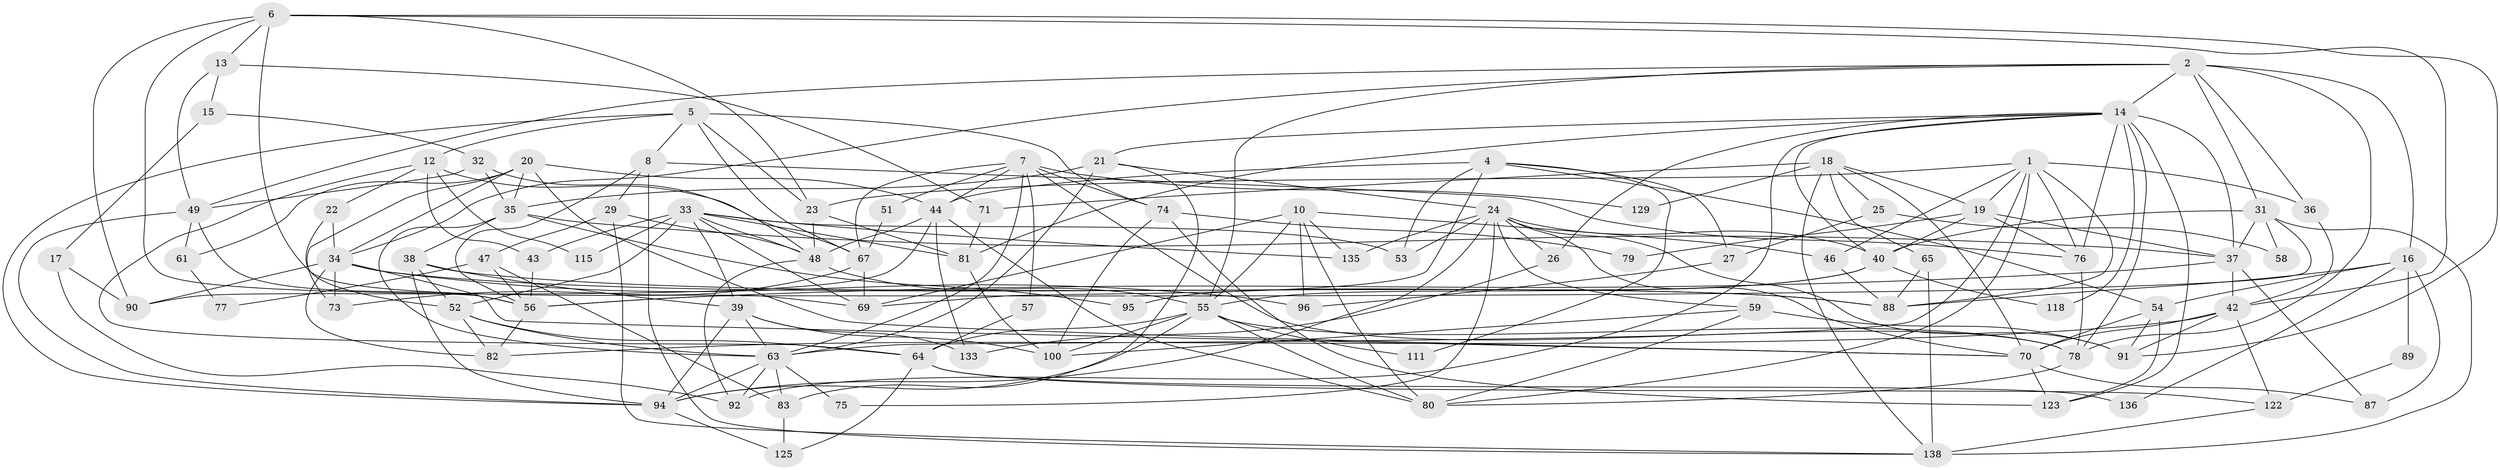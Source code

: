// Generated by graph-tools (version 1.1) at 2025/24/03/03/25 07:24:04]
// undirected, 91 vertices, 224 edges
graph export_dot {
graph [start="1"]
  node [color=gray90,style=filled];
  1 [super="+85"];
  2 [super="+3"];
  4 [super="+101"];
  5 [super="+11"];
  6 [super="+107"];
  7 [super="+9"];
  8;
  10 [super="+99"];
  12 [super="+106"];
  13 [super="+28"];
  14 [super="+45"];
  15;
  16 [super="+72"];
  17;
  18 [super="+102"];
  19 [super="+128"];
  20 [super="+126"];
  21 [super="+30"];
  22;
  23 [super="+120"];
  24 [super="+50"];
  25;
  26 [super="+124"];
  27;
  29 [super="+41"];
  31 [super="+134"];
  32 [super="+93"];
  33 [super="+62"];
  34 [super="+60"];
  35 [super="+86"];
  36;
  37 [super="+112"];
  38 [super="+109"];
  39;
  40 [super="+105"];
  42 [super="+117"];
  43;
  44 [super="+137"];
  46;
  47;
  48 [super="+116"];
  49 [super="+131"];
  51;
  52 [super="+113"];
  53;
  54 [super="+130"];
  55 [super="+132"];
  56 [super="+97"];
  57;
  58;
  59;
  61;
  63 [super="+68"];
  64 [super="+66"];
  65;
  67 [super="+127"];
  69;
  70 [super="+84"];
  71;
  73;
  74 [super="+104"];
  75;
  76 [super="+103"];
  77;
  78 [super="+108"];
  79;
  80 [super="+114"];
  81 [super="+119"];
  82;
  83;
  87;
  88 [super="+121"];
  89;
  90;
  91 [super="+110"];
  92;
  94 [super="+98"];
  95;
  96;
  100;
  111;
  115;
  118;
  122;
  123;
  125;
  129;
  133;
  135;
  136;
  138;
  1 -- 23;
  1 -- 63;
  1 -- 76;
  1 -- 88;
  1 -- 80;
  1 -- 19;
  1 -- 36;
  1 -- 46;
  2 -- 49;
  2 -- 34;
  2 -- 36;
  2 -- 31;
  2 -- 14;
  2 -- 16;
  2 -- 78;
  2 -- 55;
  4 -- 69;
  4 -- 27;
  4 -- 53;
  4 -- 54;
  4 -- 44;
  4 -- 111;
  5 -- 94;
  5 -- 23;
  5 -- 74;
  5 -- 8;
  5 -- 67;
  5 -- 12;
  6 -- 69;
  6 -- 56;
  6 -- 90;
  6 -- 23;
  6 -- 42;
  6 -- 91;
  6 -- 13;
  7 -- 67;
  7 -- 51;
  7 -- 74;
  7 -- 78;
  7 -- 129;
  7 -- 63;
  7 -- 57;
  7 -- 44;
  8 -- 138;
  8 -- 56;
  8 -- 29;
  8 -- 76;
  10 -- 69;
  10 -- 96;
  10 -- 135;
  10 -- 80;
  10 -- 46;
  10 -- 55;
  12 -- 43;
  12 -- 115;
  12 -- 67 [weight=2];
  12 -- 22;
  12 -- 64;
  13 -- 49;
  13 -- 15;
  13 -- 71;
  14 -- 21;
  14 -- 40;
  14 -- 92;
  14 -- 118;
  14 -- 123;
  14 -- 37;
  14 -- 26;
  14 -- 76;
  14 -- 78;
  14 -- 81;
  15 -- 17;
  15 -- 32;
  16 -- 87;
  16 -- 136;
  16 -- 88;
  16 -- 89;
  16 -- 54;
  17 -- 90;
  17 -- 92;
  18 -- 65;
  18 -- 25;
  18 -- 19;
  18 -- 129;
  18 -- 71;
  18 -- 138;
  18 -- 70;
  19 -- 79;
  19 -- 37;
  19 -- 40;
  19 -- 76;
  20 -- 61;
  20 -- 73;
  20 -- 70;
  20 -- 34;
  20 -- 44 [weight=2];
  20 -- 35;
  21 -- 83;
  21 -- 24;
  21 -- 63;
  21 -- 35;
  22 -- 34;
  22 -- 52;
  23 -- 48;
  23 -- 81;
  24 -- 94;
  24 -- 135;
  24 -- 26;
  24 -- 91;
  24 -- 53;
  24 -- 70;
  24 -- 75;
  24 -- 59;
  24 -- 40;
  25 -- 27;
  25 -- 58;
  26 -- 133;
  27 -- 96;
  29 -- 47;
  29 -- 138;
  29 -- 48;
  31 -- 138;
  31 -- 58;
  31 -- 37;
  31 -- 56;
  31 -- 40;
  32 -- 49;
  32 -- 35;
  32 -- 48;
  33 -- 43;
  33 -- 69;
  33 -- 39;
  33 -- 135;
  33 -- 48;
  33 -- 81;
  33 -- 115;
  33 -- 53;
  33 -- 52;
  34 -- 90;
  34 -- 82;
  34 -- 96;
  34 -- 73;
  34 -- 88;
  34 -- 70;
  35 -- 95;
  35 -- 63;
  35 -- 37;
  35 -- 38;
  36 -- 42;
  37 -- 42;
  37 -- 87;
  37 -- 56;
  38 -- 94;
  38 -- 88;
  38 -- 39;
  38 -- 52;
  39 -- 63;
  39 -- 94;
  39 -- 100;
  39 -- 133;
  40 -- 95;
  40 -- 118;
  40 -- 55;
  42 -- 70;
  42 -- 82;
  42 -- 91;
  42 -- 122;
  43 -- 56;
  44 -- 48;
  44 -- 90;
  44 -- 80;
  44 -- 133;
  46 -- 88;
  47 -- 83;
  47 -- 77;
  47 -- 56;
  48 -- 92;
  48 -- 55;
  49 -- 61;
  49 -- 94;
  49 -- 56;
  51 -- 67;
  52 -- 63;
  52 -- 82;
  52 -- 64;
  54 -- 123;
  54 -- 91;
  54 -- 70;
  55 -- 64;
  55 -- 78;
  55 -- 111;
  55 -- 94 [weight=2];
  55 -- 80;
  55 -- 100;
  56 -- 82;
  57 -- 64;
  59 -- 100;
  59 -- 91;
  59 -- 80;
  61 -- 77;
  63 -- 92;
  63 -- 83;
  63 -- 75;
  63 -- 94;
  64 -- 125;
  64 -- 136;
  64 -- 122;
  65 -- 138;
  65 -- 88;
  67 -- 73;
  67 -- 69;
  70 -- 123;
  70 -- 87;
  71 -- 81;
  74 -- 123;
  74 -- 100;
  74 -- 79;
  76 -- 78;
  78 -- 80;
  81 -- 100;
  83 -- 125;
  89 -- 122;
  94 -- 125;
  122 -- 138;
}
